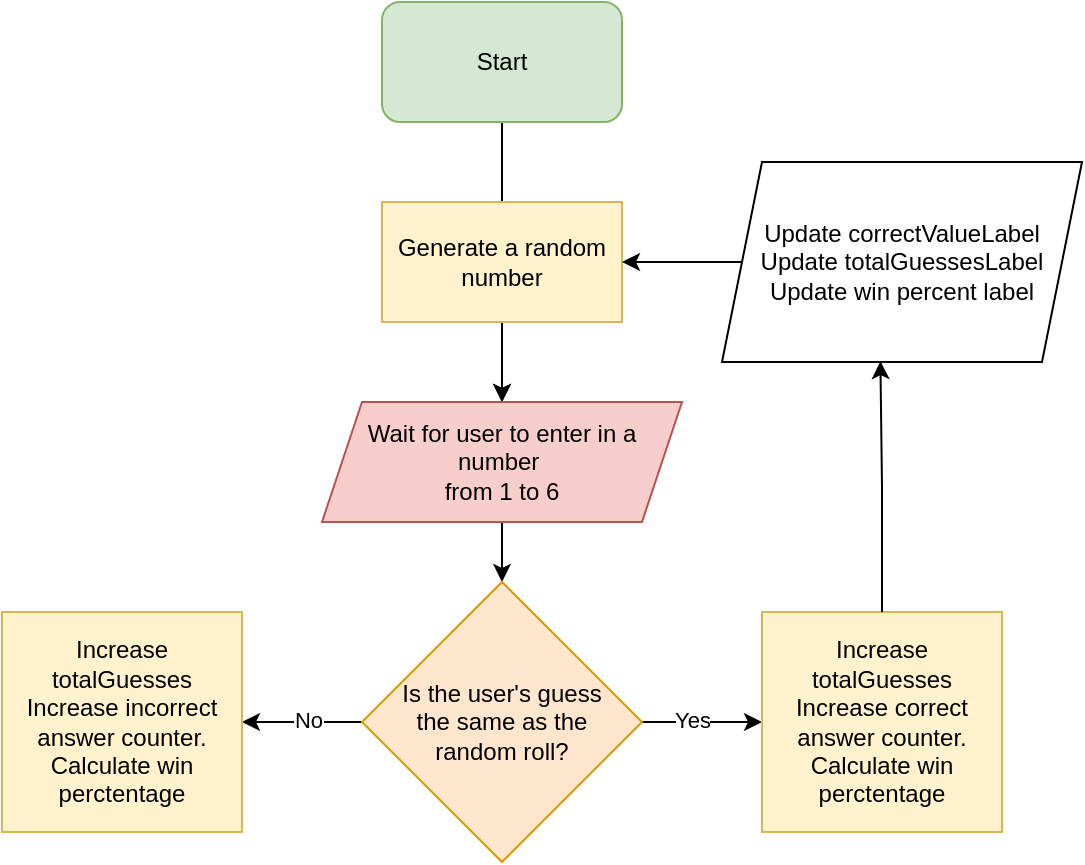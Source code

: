 <mxfile version="24.2.5" type="github">
  <diagram name="Page-1" id="Msz-cd814kh6OnqAU00_">
    <mxGraphModel dx="1320" dy="902" grid="1" gridSize="10" guides="1" tooltips="1" connect="1" arrows="1" fold="1" page="1" pageScale="1" pageWidth="850" pageHeight="1100" math="0" shadow="0">
      <root>
        <mxCell id="0" />
        <mxCell id="1" parent="0" />
        <mxCell id="aKXDSLKAKzX5VBDTXgsx-4" value="" style="edgeStyle=orthogonalEdgeStyle;rounded=0;orthogonalLoop=1;jettySize=auto;html=1;" edge="1" parent="1" source="aKXDSLKAKzX5VBDTXgsx-1" target="aKXDSLKAKzX5VBDTXgsx-3">
          <mxGeometry relative="1" as="geometry" />
        </mxCell>
        <mxCell id="aKXDSLKAKzX5VBDTXgsx-1" value="Start" style="rounded=1;whiteSpace=wrap;html=1;fillColor=#d5e8d4;strokeColor=#82b366;" vertex="1" parent="1">
          <mxGeometry x="320" y="80" width="120" height="60" as="geometry" />
        </mxCell>
        <mxCell id="aKXDSLKAKzX5VBDTXgsx-5" value="" style="edgeStyle=orthogonalEdgeStyle;rounded=0;orthogonalLoop=1;jettySize=auto;html=1;" edge="1" parent="1" source="aKXDSLKAKzX5VBDTXgsx-2" target="aKXDSLKAKzX5VBDTXgsx-3">
          <mxGeometry relative="1" as="geometry" />
        </mxCell>
        <mxCell id="aKXDSLKAKzX5VBDTXgsx-2" value="Generate a random number" style="rounded=0;whiteSpace=wrap;html=1;fillColor=#fff2cc;strokeColor=#d6b656;" vertex="1" parent="1">
          <mxGeometry x="320" y="180" width="120" height="60" as="geometry" />
        </mxCell>
        <mxCell id="aKXDSLKAKzX5VBDTXgsx-14" value="" style="edgeStyle=orthogonalEdgeStyle;rounded=0;orthogonalLoop=1;jettySize=auto;html=1;" edge="1" parent="1" source="aKXDSLKAKzX5VBDTXgsx-3" target="aKXDSLKAKzX5VBDTXgsx-6">
          <mxGeometry relative="1" as="geometry" />
        </mxCell>
        <mxCell id="aKXDSLKAKzX5VBDTXgsx-3" value="Wait for user to enter in a number&amp;nbsp;&lt;div&gt;from 1 to 6&lt;/div&gt;" style="shape=parallelogram;perimeter=parallelogramPerimeter;whiteSpace=wrap;html=1;fixedSize=1;fillColor=#f8cecc;strokeColor=#b85450;" vertex="1" parent="1">
          <mxGeometry x="290" y="280" width="180" height="60" as="geometry" />
        </mxCell>
        <mxCell id="aKXDSLKAKzX5VBDTXgsx-8" value="" style="edgeStyle=orthogonalEdgeStyle;rounded=0;orthogonalLoop=1;jettySize=auto;html=1;" edge="1" parent="1" source="aKXDSLKAKzX5VBDTXgsx-6" target="aKXDSLKAKzX5VBDTXgsx-7">
          <mxGeometry relative="1" as="geometry" />
        </mxCell>
        <mxCell id="aKXDSLKAKzX5VBDTXgsx-9" value="No" style="edgeLabel;html=1;align=center;verticalAlign=middle;resizable=0;points=[];" vertex="1" connectable="0" parent="aKXDSLKAKzX5VBDTXgsx-8">
          <mxGeometry x="-0.1" y="-1" relative="1" as="geometry">
            <mxPoint as="offset" />
          </mxGeometry>
        </mxCell>
        <mxCell id="aKXDSLKAKzX5VBDTXgsx-17" value="" style="edgeStyle=orthogonalEdgeStyle;rounded=0;orthogonalLoop=1;jettySize=auto;html=1;" edge="1" parent="1" source="aKXDSLKAKzX5VBDTXgsx-6" target="aKXDSLKAKzX5VBDTXgsx-16">
          <mxGeometry relative="1" as="geometry" />
        </mxCell>
        <mxCell id="aKXDSLKAKzX5VBDTXgsx-18" value="Yes" style="edgeLabel;html=1;align=center;verticalAlign=middle;resizable=0;points=[];" vertex="1" connectable="0" parent="aKXDSLKAKzX5VBDTXgsx-17">
          <mxGeometry x="-0.173" y="1" relative="1" as="geometry">
            <mxPoint as="offset" />
          </mxGeometry>
        </mxCell>
        <mxCell id="aKXDSLKAKzX5VBDTXgsx-6" value="Is the user&#39;s guess&lt;div&gt;the same as the&lt;/div&gt;&lt;div&gt;random roll?&lt;/div&gt;" style="rhombus;whiteSpace=wrap;html=1;fillColor=#ffe6cc;strokeColor=#d79b00;" vertex="1" parent="1">
          <mxGeometry x="310" y="370" width="140" height="140" as="geometry" />
        </mxCell>
        <mxCell id="aKXDSLKAKzX5VBDTXgsx-7" value="&lt;div&gt;Increase totalGuesses&lt;/div&gt;Increase incorrect answer counter.&lt;div&gt;Calculate win perctentage&lt;/div&gt;" style="rounded=0;whiteSpace=wrap;html=1;fillColor=#fff2cc;strokeColor=#d6b656;" vertex="1" parent="1">
          <mxGeometry x="130" y="385" width="120" height="110" as="geometry" />
        </mxCell>
        <mxCell id="aKXDSLKAKzX5VBDTXgsx-16" value="&lt;div&gt;Increase totalGuesses&lt;/div&gt;Increase correct answer counter.&lt;div&gt;Calculate win perctentage&lt;/div&gt;" style="rounded=0;whiteSpace=wrap;html=1;fillColor=#fff2cc;strokeColor=#d6b656;" vertex="1" parent="1">
          <mxGeometry x="510" y="385" width="120" height="110" as="geometry" />
        </mxCell>
        <mxCell id="aKXDSLKAKzX5VBDTXgsx-23" value="" style="edgeStyle=orthogonalEdgeStyle;rounded=0;orthogonalLoop=1;jettySize=auto;html=1;" edge="1" parent="1" source="aKXDSLKAKzX5VBDTXgsx-22" target="aKXDSLKAKzX5VBDTXgsx-2">
          <mxGeometry relative="1" as="geometry" />
        </mxCell>
        <mxCell id="aKXDSLKAKzX5VBDTXgsx-22" value="Update correctValueLabel&lt;div&gt;Update totalGuessesLabel&lt;/div&gt;&lt;div&gt;Update win percent label&lt;/div&gt;" style="shape=parallelogram;perimeter=parallelogramPerimeter;whiteSpace=wrap;html=1;fixedSize=1;" vertex="1" parent="1">
          <mxGeometry x="490" y="160" width="180" height="100" as="geometry" />
        </mxCell>
        <mxCell id="aKXDSLKAKzX5VBDTXgsx-24" style="edgeStyle=orthogonalEdgeStyle;rounded=0;orthogonalLoop=1;jettySize=auto;html=1;exitX=0.5;exitY=0;exitDx=0;exitDy=0;entryX=0.44;entryY=0.996;entryDx=0;entryDy=0;entryPerimeter=0;" edge="1" parent="1" source="aKXDSLKAKzX5VBDTXgsx-16" target="aKXDSLKAKzX5VBDTXgsx-22">
          <mxGeometry relative="1" as="geometry" />
        </mxCell>
      </root>
    </mxGraphModel>
  </diagram>
</mxfile>
